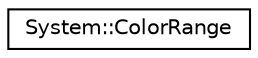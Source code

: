 digraph G
{
  edge [fontname="Helvetica",fontsize="10",labelfontname="Helvetica",labelfontsize="10"];
  node [fontname="Helvetica",fontsize="10",shape=record];
  rankdir="LR";
  Node1 [label="System::ColorRange",height=0.2,width=0.4,color="black", fillcolor="white", style="filled",URL="$struct_system_1_1_color_range.html"];
}
